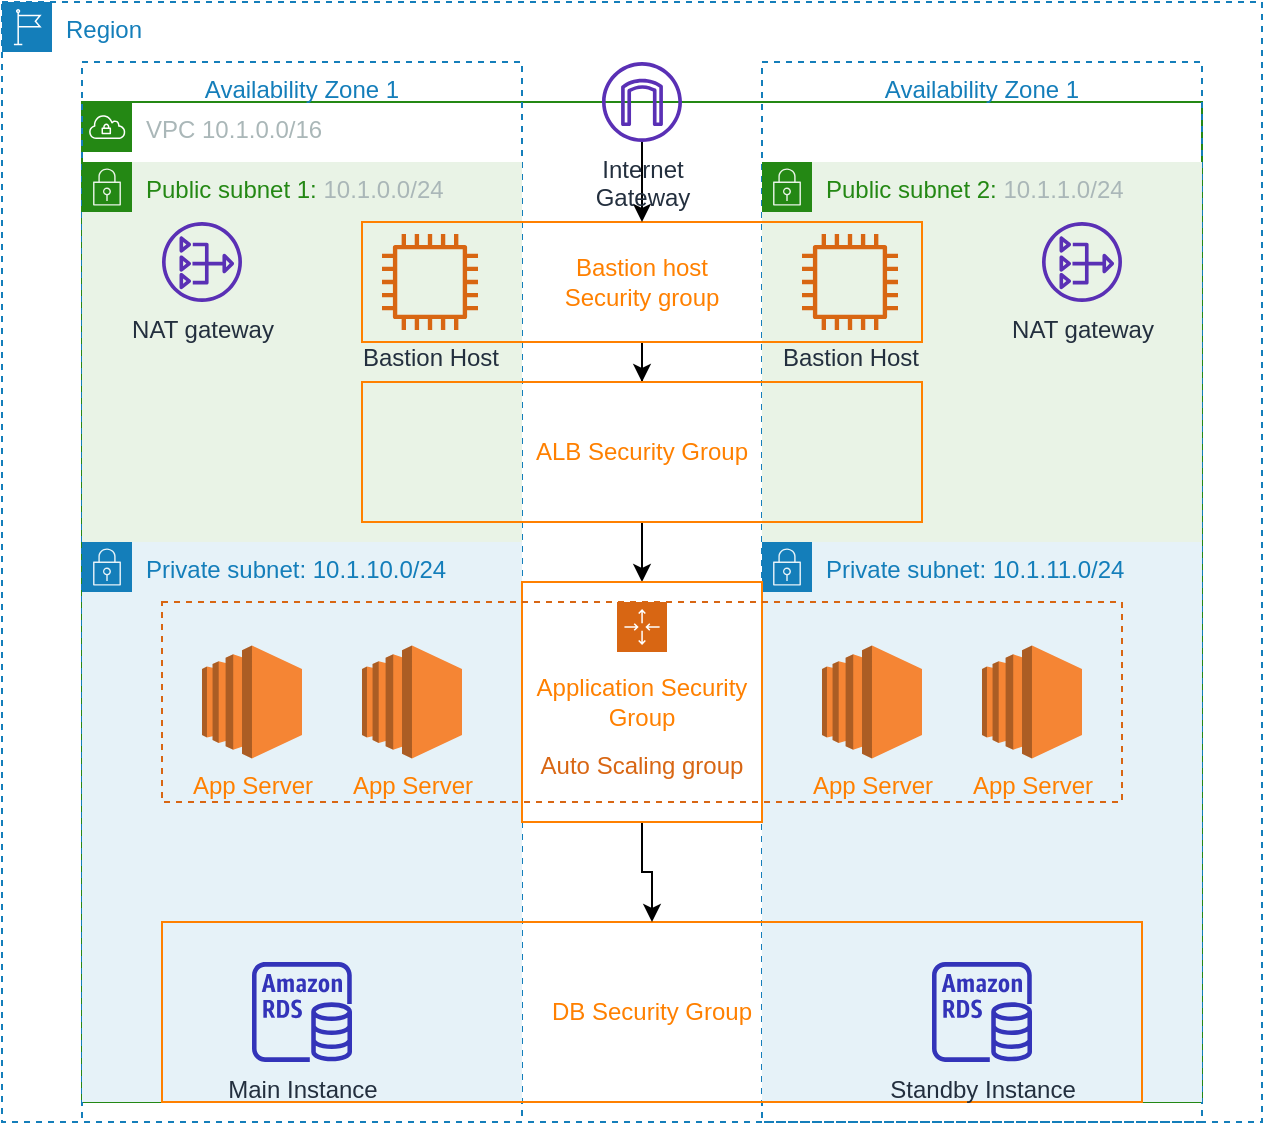 <mxfile version="14.6.6" type="github">
  <diagram id="u9FKLsVg8pBpYdGfwedF" name="Page-1">
    <mxGraphModel dx="985" dy="637" grid="1" gridSize="10" guides="1" tooltips="1" connect="1" arrows="1" fold="1" page="1" pageScale="1" pageWidth="850" pageHeight="1100" math="0" shadow="0">
      <root>
        <mxCell id="0" />
        <mxCell id="1" parent="0" />
        <mxCell id="VXZvzRUWFOhrga0exHDA-3" value="Region" style="points=[[0,0],[0.25,0],[0.5,0],[0.75,0],[1,0],[1,0.25],[1,0.5],[1,0.75],[1,1],[0.75,1],[0.5,1],[0.25,1],[0,1],[0,0.75],[0,0.5],[0,0.25]];outlineConnect=0;gradientColor=none;html=1;whiteSpace=wrap;fontSize=12;fontStyle=0;shape=mxgraph.aws4.group;grIcon=mxgraph.aws4.group_region;strokeColor=#147EBA;fillColor=none;verticalAlign=top;align=left;spacingLeft=30;fontColor=#147EBA;dashed=1;" parent="1" vertex="1">
          <mxGeometry x="100" y="50" width="630" height="560" as="geometry" />
        </mxCell>
        <mxCell id="VXZvzRUWFOhrga0exHDA-2" value="VPC 10.1.0.0/16" style="points=[[0,0],[0.25,0],[0.5,0],[0.75,0],[1,0],[1,0.25],[1,0.5],[1,0.75],[1,1],[0.75,1],[0.5,1],[0.25,1],[0,1],[0,0.75],[0,0.5],[0,0.25]];outlineConnect=0;gradientColor=none;html=1;whiteSpace=wrap;fontSize=12;fontStyle=0;shape=mxgraph.aws4.group;grIcon=mxgraph.aws4.group_vpc;strokeColor=#248814;fillColor=none;verticalAlign=top;align=left;spacingLeft=30;fontColor=#AAB7B8;dashed=0;" parent="1" vertex="1">
          <mxGeometry x="140" y="100" width="560" height="500" as="geometry" />
        </mxCell>
        <mxCell id="VXZvzRUWFOhrga0exHDA-4" value="Availability Zone 1" style="fillColor=none;strokeColor=#147EBA;dashed=1;verticalAlign=top;fontStyle=0;fontColor=#147EBA;" parent="1" vertex="1">
          <mxGeometry x="140" y="80" width="220" height="530" as="geometry" />
        </mxCell>
        <mxCell id="VXZvzRUWFOhrga0exHDA-5" value="Availability Zone 1" style="fillColor=none;strokeColor=#147EBA;dashed=1;verticalAlign=top;fontStyle=0;fontColor=#147EBA;" parent="1" vertex="1">
          <mxGeometry x="480" y="80" width="220" height="530" as="geometry" />
        </mxCell>
        <mxCell id="VXZvzRUWFOhrga0exHDA-8" value="Public subnet 1:&amp;nbsp;&lt;span style=&quot;color: rgb(170 , 183 , 184)&quot;&gt;10.1.0.0/24&lt;/span&gt;" style="points=[[0,0],[0.25,0],[0.5,0],[0.75,0],[1,0],[1,0.25],[1,0.5],[1,0.75],[1,1],[0.75,1],[0.5,1],[0.25,1],[0,1],[0,0.75],[0,0.5],[0,0.25]];outlineConnect=0;gradientColor=none;html=1;whiteSpace=wrap;fontSize=12;fontStyle=0;shape=mxgraph.aws4.group;grIcon=mxgraph.aws4.group_security_group;grStroke=0;strokeColor=#248814;fillColor=#E9F3E6;verticalAlign=top;align=left;spacingLeft=30;fontColor=#248814;dashed=0;" parent="1" vertex="1">
          <mxGeometry x="140" y="130" width="220" height="190" as="geometry" />
        </mxCell>
        <mxCell id="VXZvzRUWFOhrga0exHDA-9" value="Public subnet 2:&amp;nbsp;&lt;span style=&quot;color: rgb(170 , 183 , 184)&quot;&gt;10.1.1.0/24&lt;/span&gt;" style="points=[[0,0],[0.25,0],[0.5,0],[0.75,0],[1,0],[1,0.25],[1,0.5],[1,0.75],[1,1],[0.75,1],[0.5,1],[0.25,1],[0,1],[0,0.75],[0,0.5],[0,0.25]];outlineConnect=0;gradientColor=none;html=1;whiteSpace=wrap;fontSize=12;fontStyle=0;shape=mxgraph.aws4.group;grIcon=mxgraph.aws4.group_security_group;grStroke=0;strokeColor=#248814;fillColor=#E9F3E6;verticalAlign=top;align=left;spacingLeft=30;fontColor=#248814;dashed=0;" parent="1" vertex="1">
          <mxGeometry x="480" y="130" width="220" height="190" as="geometry" />
        </mxCell>
        <mxCell id="VXZvzRUWFOhrga0exHDA-10" value="Private subnet: 10.1.10.0/24" style="points=[[0,0],[0.25,0],[0.5,0],[0.75,0],[1,0],[1,0.25],[1,0.5],[1,0.75],[1,1],[0.75,1],[0.5,1],[0.25,1],[0,1],[0,0.75],[0,0.5],[0,0.25]];outlineConnect=0;gradientColor=none;html=1;whiteSpace=wrap;fontSize=12;fontStyle=0;shape=mxgraph.aws4.group;grIcon=mxgraph.aws4.group_security_group;grStroke=0;strokeColor=#147EBA;fillColor=#E6F2F8;verticalAlign=top;align=left;spacingLeft=30;fontColor=#147EBA;dashed=0;" parent="1" vertex="1">
          <mxGeometry x="140" y="320" width="220" height="280" as="geometry" />
        </mxCell>
        <mxCell id="VXZvzRUWFOhrga0exHDA-11" value="Private subnet: 10.1.11.0/24" style="points=[[0,0],[0.25,0],[0.5,0],[0.75,0],[1,0],[1,0.25],[1,0.5],[1,0.75],[1,1],[0.75,1],[0.5,1],[0.25,1],[0,1],[0,0.75],[0,0.5],[0,0.25]];outlineConnect=0;gradientColor=none;html=1;whiteSpace=wrap;fontSize=12;fontStyle=0;shape=mxgraph.aws4.group;grIcon=mxgraph.aws4.group_security_group;grStroke=0;strokeColor=#147EBA;fillColor=#E6F2F8;verticalAlign=top;align=left;spacingLeft=30;fontColor=#147EBA;dashed=0;" parent="1" vertex="1">
          <mxGeometry x="480" y="320" width="220" height="280" as="geometry" />
        </mxCell>
        <object label="NAT gateway" id="VXZvzRUWFOhrga0exHDA-12">
          <mxCell style="outlineConnect=0;fontColor=#232F3E;gradientColor=none;fillColor=#5A30B5;strokeColor=none;dashed=0;verticalLabelPosition=bottom;verticalAlign=top;align=center;html=1;fontSize=12;fontStyle=0;aspect=fixed;pointerEvents=1;shape=mxgraph.aws4.nat_gateway;" parent="1" vertex="1">
            <mxGeometry x="180" y="160" width="40" height="40" as="geometry" />
          </mxCell>
        </object>
        <mxCell id="RnxNaqftta5tT5k2kuue-2" value="Bastion Host" style="outlineConnect=0;fontColor=#232F3E;gradientColor=none;fillColor=#D86613;strokeColor=none;dashed=0;verticalLabelPosition=bottom;verticalAlign=top;align=center;html=1;fontSize=12;fontStyle=0;aspect=fixed;pointerEvents=1;shape=mxgraph.aws4.instance2;labelBackgroundColor=none;" vertex="1" parent="1">
          <mxGeometry x="290" y="166" width="48" height="48" as="geometry" />
        </mxCell>
        <mxCell id="RnxNaqftta5tT5k2kuue-3" value="Bastion Host" style="outlineConnect=0;fontColor=#232F3E;gradientColor=none;fillColor=#D86613;strokeColor=none;dashed=0;verticalLabelPosition=bottom;verticalAlign=top;align=center;html=1;fontSize=12;fontStyle=0;aspect=fixed;pointerEvents=1;shape=mxgraph.aws4.instance2;labelBackgroundColor=none;" vertex="1" parent="1">
          <mxGeometry x="500" y="166" width="48" height="48" as="geometry" />
        </mxCell>
        <mxCell id="RnxNaqftta5tT5k2kuue-22" value="" style="edgeStyle=orthogonalEdgeStyle;rounded=0;orthogonalLoop=1;jettySize=auto;html=1;fontColor=#FF8000;" edge="1" parent="1" source="RnxNaqftta5tT5k2kuue-1" target="RnxNaqftta5tT5k2kuue-4">
          <mxGeometry relative="1" as="geometry" />
        </mxCell>
        <mxCell id="RnxNaqftta5tT5k2kuue-1" value="Bastion host &lt;br&gt;Security group" style="rounded=0;labelBackgroundColor=none;fillColor=none;strokeColor=#FF8000;labelBorderColor=none;whiteSpace=wrap;html=1;spacingTop=0;fontColor=#FF8000;" vertex="1" parent="1">
          <mxGeometry x="280" y="160" width="280" height="60" as="geometry" />
        </mxCell>
        <mxCell id="RnxNaqftta5tT5k2kuue-20" style="edgeStyle=orthogonalEdgeStyle;rounded=0;orthogonalLoop=1;jettySize=auto;html=1;entryX=0.5;entryY=0;entryDx=0;entryDy=0;fontColor=#FF8000;" edge="1" parent="1" source="RnxNaqftta5tT5k2kuue-4" target="RnxNaqftta5tT5k2kuue-6">
          <mxGeometry relative="1" as="geometry" />
        </mxCell>
        <mxCell id="RnxNaqftta5tT5k2kuue-4" value="ALB Security Group" style="rounded=0;labelBackgroundColor=none;fillColor=none;strokeColor=#FF8000;labelBorderColor=none;whiteSpace=wrap;html=1;spacingTop=0;fontColor=#FF8000;" vertex="1" parent="1">
          <mxGeometry x="280" y="240" width="280" height="70" as="geometry" />
        </mxCell>
        <mxCell id="RnxNaqftta5tT5k2kuue-5" value="DB Security Group" style="rounded=0;labelBackgroundColor=none;fillColor=none;strokeColor=#FF8000;labelBorderColor=none;whiteSpace=wrap;html=1;spacingTop=0;fontColor=#FF8000;" vertex="1" parent="1">
          <mxGeometry x="180" y="510" width="490" height="90" as="geometry" />
        </mxCell>
        <mxCell id="RnxNaqftta5tT5k2kuue-21" value="" style="edgeStyle=orthogonalEdgeStyle;rounded=0;orthogonalLoop=1;jettySize=auto;html=1;fontColor=#FF8000;" edge="1" parent="1" source="RnxNaqftta5tT5k2kuue-6" target="RnxNaqftta5tT5k2kuue-5">
          <mxGeometry relative="1" as="geometry" />
        </mxCell>
        <mxCell id="RnxNaqftta5tT5k2kuue-6" value="Application Security Group" style="rounded=0;labelBackgroundColor=none;fillColor=none;strokeColor=#FF8000;labelBorderColor=none;whiteSpace=wrap;html=1;spacingTop=0;fontColor=#FF8000;" vertex="1" parent="1">
          <mxGeometry x="360" y="340" width="120" height="120" as="geometry" />
        </mxCell>
        <object label="NAT gateway" id="RnxNaqftta5tT5k2kuue-8">
          <mxCell style="outlineConnect=0;fontColor=#232F3E;gradientColor=none;fillColor=#5A30B5;strokeColor=none;dashed=0;verticalLabelPosition=bottom;verticalAlign=top;align=center;html=1;fontSize=12;fontStyle=0;aspect=fixed;pointerEvents=1;shape=mxgraph.aws4.nat_gateway;" vertex="1" parent="1">
            <mxGeometry x="620" y="160" width="40" height="40" as="geometry" />
          </mxCell>
        </object>
        <mxCell id="RnxNaqftta5tT5k2kuue-11" value="Main Instance" style="outlineConnect=0;fontColor=#232F3E;gradientColor=none;fillColor=#3334B9;strokeColor=none;dashed=0;verticalLabelPosition=bottom;verticalAlign=top;align=center;html=1;fontSize=12;fontStyle=0;aspect=fixed;pointerEvents=1;shape=mxgraph.aws4.rds_instance;labelBackgroundColor=none;" vertex="1" parent="1">
          <mxGeometry x="225" y="530" width="50" height="50" as="geometry" />
        </mxCell>
        <mxCell id="RnxNaqftta5tT5k2kuue-12" value="Standby Instance" style="outlineConnect=0;fontColor=#232F3E;gradientColor=none;fillColor=#3334B9;strokeColor=none;dashed=0;verticalLabelPosition=bottom;verticalAlign=top;align=center;html=1;fontSize=12;fontStyle=0;aspect=fixed;pointerEvents=1;shape=mxgraph.aws4.rds_instance;labelBackgroundColor=none;" vertex="1" parent="1">
          <mxGeometry x="565" y="530" width="50" height="50" as="geometry" />
        </mxCell>
        <mxCell id="RnxNaqftta5tT5k2kuue-14" value="App Server" style="outlineConnect=0;dashed=0;verticalLabelPosition=bottom;verticalAlign=top;align=center;html=1;shape=mxgraph.aws3.ec2;fillColor=#F58534;gradientColor=none;labelBackgroundColor=none;fontColor=#FF8000;strokeColor=#FF8000;" vertex="1" parent="1">
          <mxGeometry x="200" y="371.75" width="50" height="56.5" as="geometry" />
        </mxCell>
        <mxCell id="RnxNaqftta5tT5k2kuue-15" value="App Server" style="outlineConnect=0;dashed=0;verticalLabelPosition=bottom;verticalAlign=top;align=center;html=1;shape=mxgraph.aws3.ec2;fillColor=#F58534;gradientColor=none;labelBackgroundColor=none;fontColor=#FF8000;strokeColor=#FF8000;" vertex="1" parent="1">
          <mxGeometry x="280" y="371.75" width="50" height="56.5" as="geometry" />
        </mxCell>
        <mxCell id="RnxNaqftta5tT5k2kuue-16" value="App Server" style="outlineConnect=0;dashed=0;verticalLabelPosition=bottom;verticalAlign=top;align=center;html=1;shape=mxgraph.aws3.ec2;fillColor=#F58534;gradientColor=none;labelBackgroundColor=none;fontColor=#FF8000;strokeColor=#FF8000;" vertex="1" parent="1">
          <mxGeometry x="510" y="371.75" width="50" height="56.5" as="geometry" />
        </mxCell>
        <mxCell id="RnxNaqftta5tT5k2kuue-17" value="App Server" style="outlineConnect=0;dashed=0;verticalLabelPosition=bottom;verticalAlign=top;align=center;html=1;shape=mxgraph.aws3.ec2;fillColor=#F58534;gradientColor=none;labelBackgroundColor=none;fontColor=#FF8000;strokeColor=#FF8000;" vertex="1" parent="1">
          <mxGeometry x="590" y="371.75" width="50" height="56.5" as="geometry" />
        </mxCell>
        <mxCell id="RnxNaqftta5tT5k2kuue-13" value="&lt;br&gt;&lt;br&gt;&lt;br&gt;Auto Scaling group" style="points=[[0,0],[0.25,0],[0.5,0],[0.75,0],[1,0],[1,0.25],[1,0.5],[1,0.75],[1,1],[0.75,1],[0.5,1],[0.25,1],[0,1],[0,0.75],[0,0.5],[0,0.25]];outlineConnect=0;gradientColor=none;html=1;whiteSpace=wrap;fontSize=12;fontStyle=0;shape=mxgraph.aws4.groupCenter;grIcon=mxgraph.aws4.group_auto_scaling_group;grStroke=1;strokeColor=#D86613;fillColor=none;verticalAlign=top;align=center;fontColor=#D86613;dashed=1;spacingTop=25;labelBackgroundColor=none;" vertex="1" parent="1">
          <mxGeometry x="180" y="350" width="480" height="100" as="geometry" />
        </mxCell>
        <mxCell id="RnxNaqftta5tT5k2kuue-19" style="edgeStyle=orthogonalEdgeStyle;rounded=0;orthogonalLoop=1;jettySize=auto;html=1;exitX=0.5;exitY=1;exitDx=0;exitDy=0;fontColor=#FF8000;" edge="1" parent="1" source="RnxNaqftta5tT5k2kuue-4" target="RnxNaqftta5tT5k2kuue-4">
          <mxGeometry relative="1" as="geometry" />
        </mxCell>
        <mxCell id="RnxNaqftta5tT5k2kuue-26" value="" style="edgeStyle=orthogonalEdgeStyle;rounded=0;orthogonalLoop=1;jettySize=auto;html=1;fontColor=#FF8000;" edge="1" parent="1" source="RnxNaqftta5tT5k2kuue-25" target="RnxNaqftta5tT5k2kuue-1">
          <mxGeometry relative="1" as="geometry" />
        </mxCell>
        <mxCell id="RnxNaqftta5tT5k2kuue-25" value="Internet&lt;br&gt;Gateway" style="outlineConnect=0;fontColor=#232F3E;gradientColor=none;fillColor=#5A30B5;strokeColor=none;dashed=0;verticalLabelPosition=bottom;verticalAlign=top;align=center;html=1;fontSize=12;fontStyle=0;aspect=fixed;pointerEvents=1;shape=mxgraph.aws4.internet_gateway;labelBackgroundColor=none;" vertex="1" parent="1">
          <mxGeometry x="400" y="80" width="40" height="40" as="geometry" />
        </mxCell>
      </root>
    </mxGraphModel>
  </diagram>
</mxfile>
